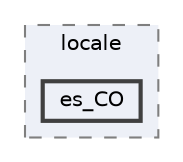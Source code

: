 digraph "C:/Users/LukeMabie/documents/Development/Password_Saver_Using_Django-master/venv/Lib/site-packages/django/conf/locale/es_CO"
{
 // LATEX_PDF_SIZE
  bgcolor="transparent";
  edge [fontname=Helvetica,fontsize=10,labelfontname=Helvetica,labelfontsize=10];
  node [fontname=Helvetica,fontsize=10,shape=box,height=0.2,width=0.4];
  compound=true
  subgraph clusterdir_6ae4708f427b9ff73e5313b131df1071 {
    graph [ bgcolor="#edf0f7", pencolor="grey50", label="locale", fontname=Helvetica,fontsize=10 style="filled,dashed", URL="dir_6ae4708f427b9ff73e5313b131df1071.html",tooltip=""]
  dir_620c64c90b40e418e2e5be011fad739e [label="es_CO", fillcolor="#edf0f7", color="grey25", style="filled,bold", URL="dir_620c64c90b40e418e2e5be011fad739e.html",tooltip=""];
  }
}
